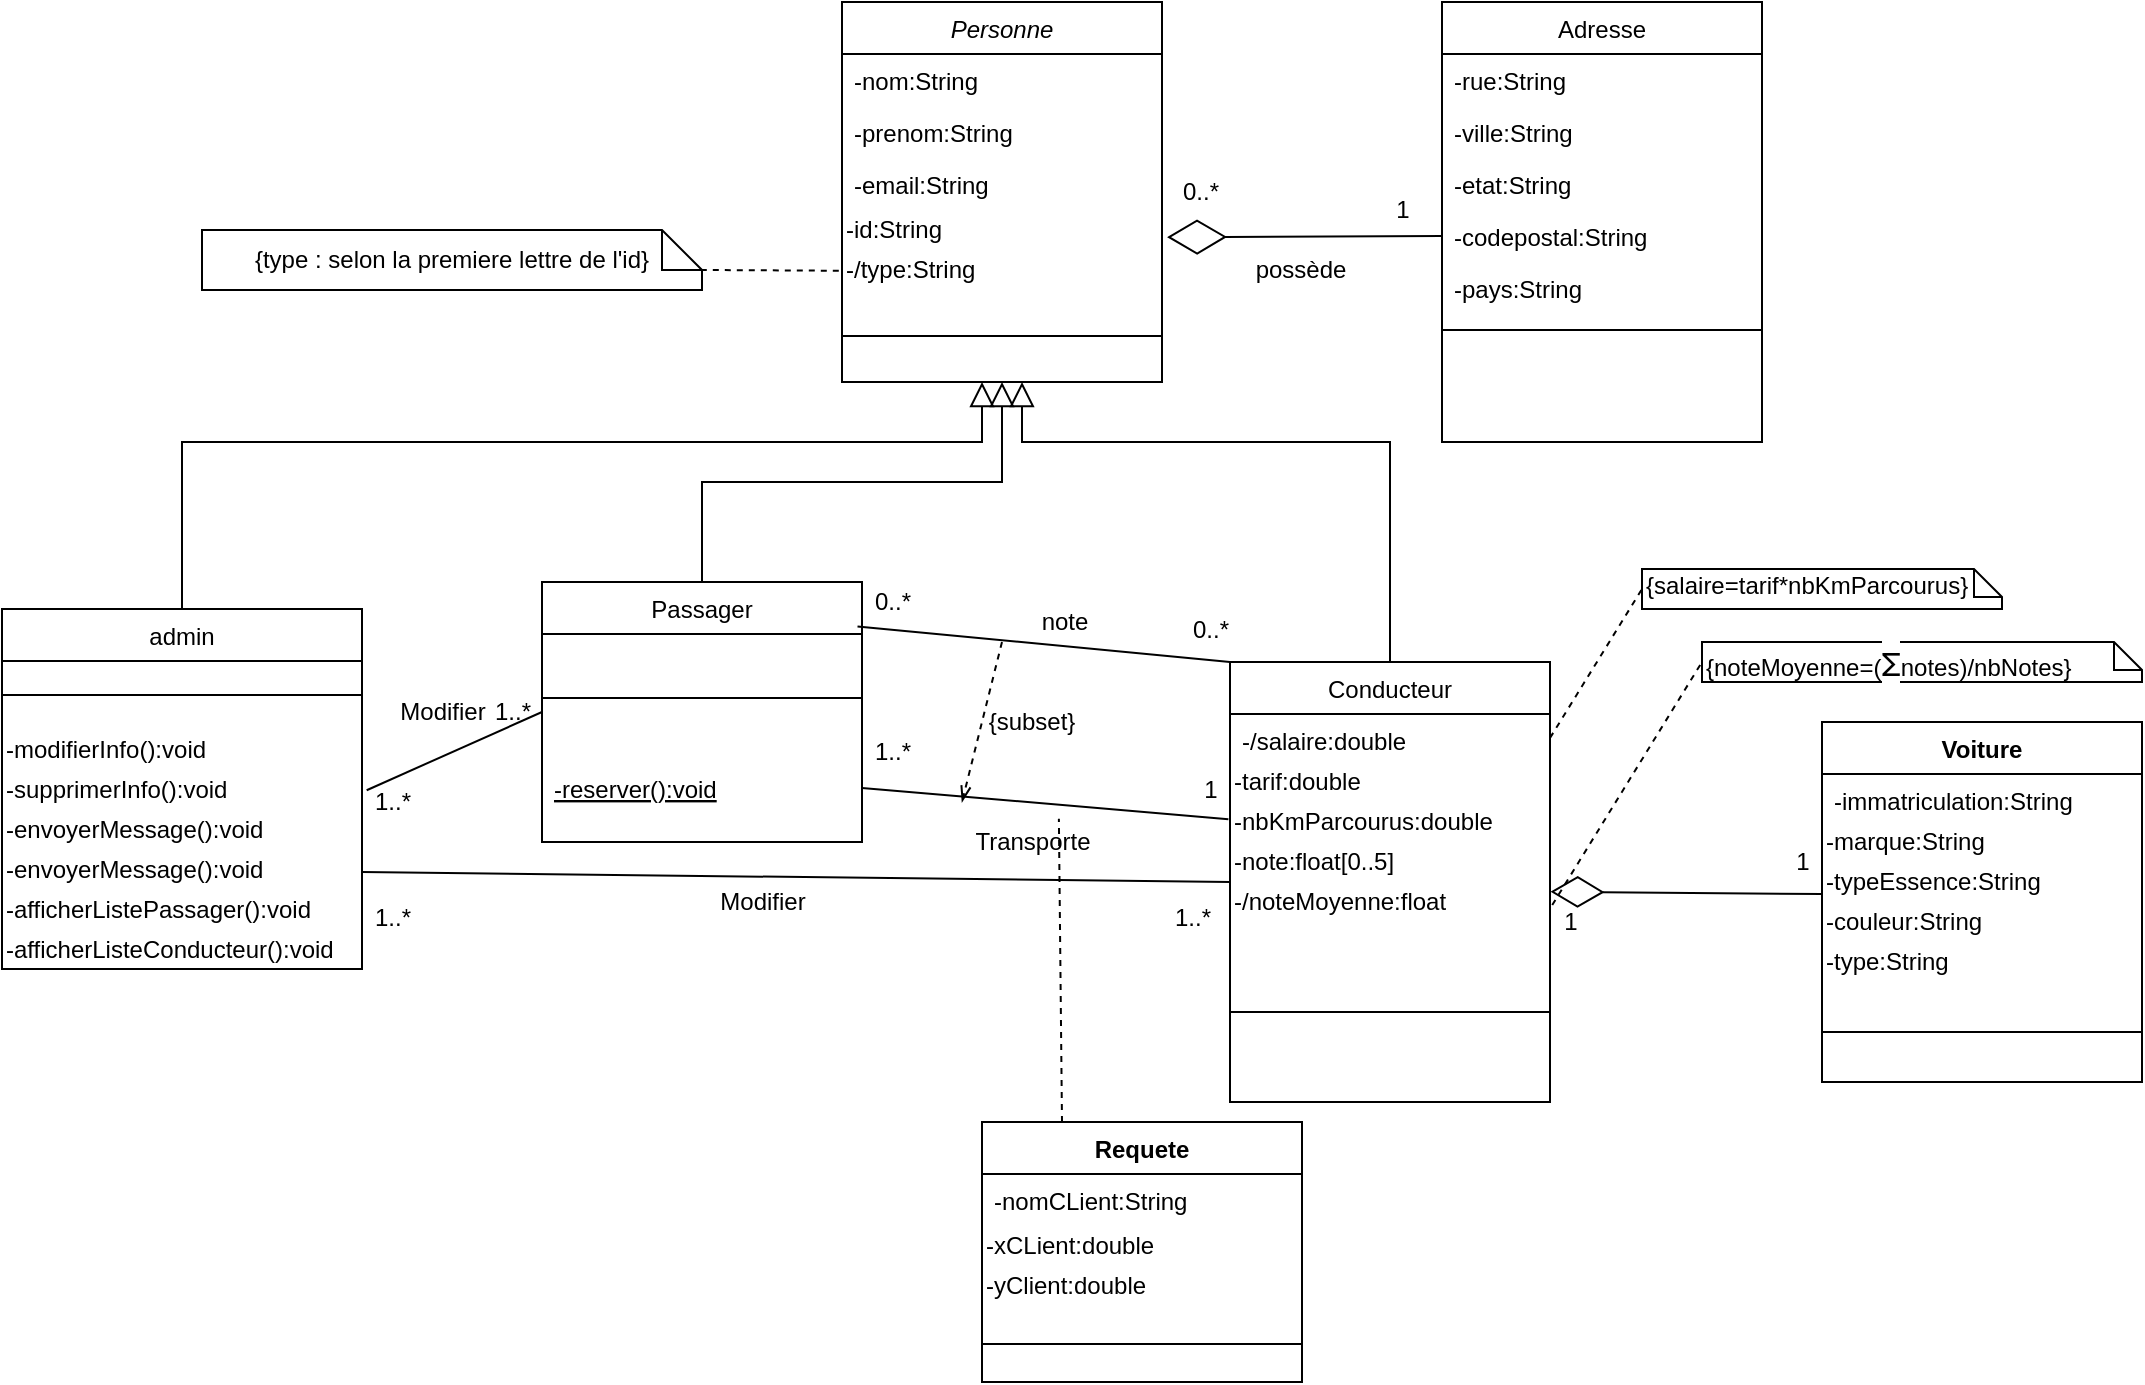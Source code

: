 <mxfile version="13.0.7"><diagram id="C5RBs43oDa-KdzZeNtuy" name="Page-1"><mxGraphModel dx="2249" dy="766" grid="1" gridSize="10" guides="1" tooltips="1" connect="1" arrows="1" fold="1" page="1" pageScale="1" pageWidth="827" pageHeight="1169" math="0" shadow="0"><root><mxCell id="WIyWlLk6GJQsqaUBKTNV-0"/><mxCell id="WIyWlLk6GJQsqaUBKTNV-1" parent="WIyWlLk6GJQsqaUBKTNV-0"/><mxCell id="zkfFHV4jXpPFQw0GAbJ--12" value="" style="endArrow=block;endSize=10;endFill=0;shadow=0;strokeWidth=1;rounded=0;edgeStyle=elbowEdgeStyle;elbow=vertical;" parent="WIyWlLk6GJQsqaUBKTNV-1" source="zkfFHV4jXpPFQw0GAbJ--6" target="zkfFHV4jXpPFQw0GAbJ--0" edge="1"><mxGeometry width="160" relative="1" as="geometry"><mxPoint x="200" y="203" as="sourcePoint"/><mxPoint x="200" y="203" as="targetPoint"/></mxGeometry></mxCell><mxCell id="zkfFHV4jXpPFQw0GAbJ--16" value="" style="endArrow=block;endSize=10;endFill=0;shadow=0;strokeWidth=1;rounded=0;edgeStyle=elbowEdgeStyle;elbow=vertical;" parent="WIyWlLk6GJQsqaUBKTNV-1" source="zkfFHV4jXpPFQw0GAbJ--13" target="zkfFHV4jXpPFQw0GAbJ--0" edge="1"><mxGeometry width="160" relative="1" as="geometry"><mxPoint x="210" y="373" as="sourcePoint"/><mxPoint x="310" y="271" as="targetPoint"/><Array as="points"><mxPoint x="310" y="320"/></Array></mxGeometry></mxCell><mxCell id="I5X1KLFf76Z2JrVP5md8-10" value="" style="endArrow=block;endSize=10;endFill=0;shadow=0;strokeWidth=1;rounded=0;edgeStyle=elbowEdgeStyle;elbow=vertical;exitX=0.5;exitY=0;exitDx=0;exitDy=0;" parent="WIyWlLk6GJQsqaUBKTNV-1" source="I5X1KLFf76Z2JrVP5md8-2" edge="1"><mxGeometry width="160" relative="1" as="geometry"><mxPoint x="10" y="360" as="sourcePoint"/><mxPoint x="290" y="290" as="targetPoint"/><Array as="points"><mxPoint x="90" y="320"/></Array></mxGeometry></mxCell><mxCell id="I5X1KLFf76Z2JrVP5md8-44" value="" style="endArrow=none;html=1;exitX=1.013;exitY=0.531;exitDx=0;exitDy=0;entryX=0;entryY=0.5;entryDx=0;entryDy=0;exitPerimeter=0;" parent="WIyWlLk6GJQsqaUBKTNV-1" source="I5X1KLFf76Z2JrVP5md8-40" target="zkfFHV4jXpPFQw0GAbJ--6" edge="1"><mxGeometry width="50" height="50" relative="1" as="geometry"><mxPoint x="100" y="400" as="sourcePoint"/><mxPoint x="150" y="350" as="targetPoint"/></mxGeometry></mxCell><mxCell id="I5X1KLFf76Z2JrVP5md8-45" value="Modifier" style="text;html=1;align=center;verticalAlign=middle;resizable=0;points=[];autosize=1;" parent="WIyWlLk6GJQsqaUBKTNV-1" vertex="1"><mxGeometry x="-10" y="445" width="60" height="20" as="geometry"/></mxCell><mxCell id="I5X1KLFf76Z2JrVP5md8-48" value="Modifier" style="text;html=1;align=center;verticalAlign=middle;resizable=0;points=[];autosize=1;" parent="WIyWlLk6GJQsqaUBKTNV-1" vertex="1"><mxGeometry x="150" y="540" width="60" height="20" as="geometry"/></mxCell><mxCell id="4Nv3l6NFt-EQEs4fvq0S-0" value="" style="endArrow=none;dashed=1;html=1;exitX=0.25;exitY=0;exitDx=0;exitDy=0;entryX=0.692;entryY=-0.082;entryDx=0;entryDy=0;entryPerimeter=0;" parent="WIyWlLk6GJQsqaUBKTNV-1" source="I5X1KLFf76Z2JrVP5md8-51" target="4Nv3l6NFt-EQEs4fvq0S-16" edge="1"><mxGeometry width="50" height="50" relative="1" as="geometry"><mxPoint x="530" y="460" as="sourcePoint"/><mxPoint x="340" y="470" as="targetPoint"/></mxGeometry></mxCell><mxCell id="4Nv3l6NFt-EQEs4fvq0S-1" value="1..*" style="text;html=1;align=center;verticalAlign=middle;resizable=0;points=[];autosize=1;" parent="WIyWlLk6GJQsqaUBKTNV-1" vertex="1"><mxGeometry x="40" y="445" width="30" height="20" as="geometry"/></mxCell><mxCell id="4Nv3l6NFt-EQEs4fvq0S-4" value="" style="endArrow=none;html=1;exitX=-0.005;exitY=0.429;exitDx=0;exitDy=0;exitPerimeter=0;entryX=1;entryY=0.5;entryDx=0;entryDy=0;" parent="WIyWlLk6GJQsqaUBKTNV-1" source="4Nv3l6NFt-EQEs4fvq0S-31" target="zkfFHV4jXpPFQw0GAbJ--10" edge="1"><mxGeometry width="50" height="50" relative="1" as="geometry"><mxPoint x="370" y="475" as="sourcePoint"/><mxPoint x="230" y="440" as="targetPoint"/></mxGeometry></mxCell><mxCell id="4Nv3l6NFt-EQEs4fvq0S-6" value="1..*" style="text;html=1;align=center;verticalAlign=middle;resizable=0;points=[];autosize=1;" parent="WIyWlLk6GJQsqaUBKTNV-1" vertex="1"><mxGeometry x="230" y="465" width="30" height="20" as="geometry"/></mxCell><mxCell id="I5X1KLFf76Z2JrVP5md8-2" value="admin" style="swimlane;fontStyle=0;align=center;verticalAlign=top;childLayout=stackLayout;horizontal=1;startSize=26;horizontalStack=0;resizeParent=1;resizeLast=0;collapsible=1;marginBottom=0;rounded=0;shadow=0;strokeWidth=1;" parent="WIyWlLk6GJQsqaUBKTNV-1" vertex="1"><mxGeometry x="-200" y="403.5" width="180" height="180" as="geometry"><mxRectangle x="130" y="380" width="160" height="26" as="alternateBounds"/></mxGeometry></mxCell><mxCell id="I5X1KLFf76Z2JrVP5md8-4" value="" style="line;html=1;strokeWidth=1;align=left;verticalAlign=middle;spacingTop=-1;spacingLeft=3;spacingRight=3;rotatable=0;labelPosition=right;points=[];portConstraint=eastwest;" parent="I5X1KLFf76Z2JrVP5md8-2" vertex="1"><mxGeometry y="26" width="180" height="34" as="geometry"/></mxCell><mxCell id="I5X1KLFf76Z2JrVP5md8-41" value="-modifierInfo():void" style="text;html=1;align=left;verticalAlign=middle;resizable=0;points=[];autosize=1;" parent="I5X1KLFf76Z2JrVP5md8-2" vertex="1"><mxGeometry y="60" width="180" height="20" as="geometry"/></mxCell><mxCell id="I5X1KLFf76Z2JrVP5md8-40" value="-supprimerInfo():void" style="text;html=1;align=left;verticalAlign=middle;resizable=0;points=[];autosize=1;" parent="I5X1KLFf76Z2JrVP5md8-2" vertex="1"><mxGeometry y="80" width="180" height="20" as="geometry"/></mxCell><mxCell id="I5X1KLFf76Z2JrVP5md8-46" value="-envoyerMessage():void" style="text;html=1;align=left;verticalAlign=middle;resizable=0;points=[];autosize=1;" parent="I5X1KLFf76Z2JrVP5md8-2" vertex="1"><mxGeometry y="100" width="180" height="20" as="geometry"/></mxCell><mxCell id="4Nv3l6NFt-EQEs4fvq0S-13" value="-envoyerMessage():void" style="text;html=1;align=left;verticalAlign=middle;resizable=0;points=[];autosize=1;" parent="I5X1KLFf76Z2JrVP5md8-2" vertex="1"><mxGeometry y="120" width="180" height="20" as="geometry"/></mxCell><mxCell id="I5X1KLFf76Z2JrVP5md8-49" value="-afficherListePassager():void" style="text;html=1;align=left;verticalAlign=middle;resizable=0;points=[];autosize=1;" parent="I5X1KLFf76Z2JrVP5md8-2" vertex="1"><mxGeometry y="140" width="180" height="20" as="geometry"/></mxCell><mxCell id="I5X1KLFf76Z2JrVP5md8-50" value="-afficherListeConducteur():void" style="text;html=1;align=left;verticalAlign=middle;resizable=0;points=[];autosize=1;" parent="I5X1KLFf76Z2JrVP5md8-2" vertex="1"><mxGeometry y="160" width="180" height="20" as="geometry"/></mxCell><mxCell id="zkfFHV4jXpPFQw0GAbJ--6" value="Passager" style="swimlane;fontStyle=0;align=center;verticalAlign=top;childLayout=stackLayout;horizontal=1;startSize=26;horizontalStack=0;resizeParent=1;resizeLast=0;collapsible=1;marginBottom=0;rounded=0;shadow=0;strokeWidth=1;" parent="WIyWlLk6GJQsqaUBKTNV-1" vertex="1"><mxGeometry x="70" y="390" width="160" height="130" as="geometry"><mxRectangle x="130" y="380" width="160" height="26" as="alternateBounds"/></mxGeometry></mxCell><mxCell id="zkfFHV4jXpPFQw0GAbJ--9" value="" style="line;html=1;strokeWidth=1;align=left;verticalAlign=middle;spacingTop=-1;spacingLeft=3;spacingRight=3;rotatable=0;labelPosition=right;points=[];portConstraint=eastwest;" parent="zkfFHV4jXpPFQw0GAbJ--6" vertex="1"><mxGeometry y="26" width="160" height="64" as="geometry"/></mxCell><mxCell id="zkfFHV4jXpPFQw0GAbJ--10" value="-reserver():void" style="text;align=left;verticalAlign=top;spacingLeft=4;spacingRight=4;overflow=hidden;rotatable=0;points=[[0,0.5],[1,0.5]];portConstraint=eastwest;fontStyle=4" parent="zkfFHV4jXpPFQw0GAbJ--6" vertex="1"><mxGeometry y="90" width="160" height="26" as="geometry"/></mxCell><mxCell id="4Nv3l6NFt-EQEs4fvq0S-2" value="1..*" style="text;html=1;align=center;verticalAlign=middle;resizable=0;points=[];autosize=1;" parent="WIyWlLk6GJQsqaUBKTNV-1" vertex="1"><mxGeometry x="-20" y="490" width="30" height="20" as="geometry"/></mxCell><mxCell id="4Nv3l6NFt-EQEs4fvq0S-16" value="Transporte" style="text;html=1;align=center;verticalAlign=middle;resizable=0;points=[];autosize=1;rotation=0;" parent="WIyWlLk6GJQsqaUBKTNV-1" vertex="1"><mxGeometry x="280" y="510" width="70" height="20" as="geometry"/></mxCell><mxCell id="4Nv3l6NFt-EQEs4fvq0S-18" value="" style="endArrow=none;html=1;entryX=0;entryY=0.5;entryDx=0;entryDy=0;" parent="WIyWlLk6GJQsqaUBKTNV-1" target="zkfFHV4jXpPFQw0GAbJ--13" edge="1"><mxGeometry width="50" height="50" relative="1" as="geometry"><mxPoint x="-20" y="535" as="sourcePoint"/><mxPoint x="380" y="550" as="targetPoint"/></mxGeometry></mxCell><mxCell id="4Nv3l6NFt-EQEs4fvq0S-19" value="1..*" style="text;html=1;align=center;verticalAlign=middle;resizable=0;points=[];autosize=1;" parent="WIyWlLk6GJQsqaUBKTNV-1" vertex="1"><mxGeometry x="-20" y="548" width="30" height="20" as="geometry"/></mxCell><mxCell id="4Nv3l6NFt-EQEs4fvq0S-21" value="1" style="text;html=1;align=center;verticalAlign=middle;resizable=0;points=[];autosize=1;" parent="WIyWlLk6GJQsqaUBKTNV-1" vertex="1"><mxGeometry x="394" y="483.5" width="20" height="20" as="geometry"/></mxCell><mxCell id="4Nv3l6NFt-EQEs4fvq0S-25" value="1..*" style="text;html=1;align=center;verticalAlign=middle;resizable=0;points=[];autosize=1;" parent="WIyWlLk6GJQsqaUBKTNV-1" vertex="1"><mxGeometry x="380" y="548" width="30" height="20" as="geometry"/></mxCell><mxCell id="4Nv3l6NFt-EQEs4fvq0S-27" value="{salaire=tarif*nbKmParcourus}" style="shape=note;whiteSpace=wrap;html=1;size=14;verticalAlign=top;align=left;spacingTop=-6;" parent="WIyWlLk6GJQsqaUBKTNV-1" vertex="1"><mxGeometry x="620" y="383.5" width="180" height="20" as="geometry"/></mxCell><mxCell id="4Nv3l6NFt-EQEs4fvq0S-37" value="{noteMoyenne=(&lt;span style=&quot;font-family: &amp;#34;whitney&amp;#34; , &amp;#34;helvetica neue&amp;#34; , &amp;#34;helvetica&amp;#34; , &amp;#34;arial&amp;#34; , sans-serif ; font-size: 16px ; background-color: rgb(255 , 255 , 255)&quot;&gt;Σ&lt;/span&gt;notes)/nbNotes}" style="shape=note;whiteSpace=wrap;html=1;size=14;verticalAlign=top;align=left;spacingTop=-6;" parent="WIyWlLk6GJQsqaUBKTNV-1" vertex="1"><mxGeometry x="650" y="420" width="220" height="20" as="geometry"/></mxCell><mxCell id="I5X1KLFf76Z2JrVP5md8-21" value="Voiture" style="swimlane;fontStyle=1;align=center;verticalAlign=top;childLayout=stackLayout;horizontal=1;startSize=26;horizontalStack=0;resizeParent=1;resizeParentMax=0;resizeLast=0;collapsible=1;marginBottom=0;" parent="WIyWlLk6GJQsqaUBKTNV-1" vertex="1"><mxGeometry x="710" y="460" width="160" height="180" as="geometry"/></mxCell><mxCell id="I5X1KLFf76Z2JrVP5md8-22" value="-immatriculation:String" style="text;strokeColor=none;fillColor=none;align=left;verticalAlign=top;spacingLeft=4;spacingRight=4;overflow=hidden;rotatable=0;points=[[0,0.5],[1,0.5]];portConstraint=eastwest;" parent="I5X1KLFf76Z2JrVP5md8-21" vertex="1"><mxGeometry y="26" width="160" height="24" as="geometry"/></mxCell><mxCell id="I5X1KLFf76Z2JrVP5md8-26" value="-marque:String" style="text;html=1;align=left;verticalAlign=middle;resizable=0;points=[];autosize=1;" parent="I5X1KLFf76Z2JrVP5md8-21" vertex="1"><mxGeometry y="50" width="160" height="20" as="geometry"/></mxCell><mxCell id="I5X1KLFf76Z2JrVP5md8-27" value="-typeEssence:String" style="text;html=1;align=left;verticalAlign=middle;resizable=0;points=[];autosize=1;" parent="I5X1KLFf76Z2JrVP5md8-21" vertex="1"><mxGeometry y="70" width="160" height="20" as="geometry"/></mxCell><mxCell id="I5X1KLFf76Z2JrVP5md8-28" value="-couleur:String" style="text;html=1;align=left;verticalAlign=middle;resizable=0;points=[];autosize=1;" parent="I5X1KLFf76Z2JrVP5md8-21" vertex="1"><mxGeometry y="90" width="160" height="20" as="geometry"/></mxCell><mxCell id="I5X1KLFf76Z2JrVP5md8-29" value="-type:String" style="text;html=1;align=left;verticalAlign=middle;resizable=0;points=[];autosize=1;" parent="I5X1KLFf76Z2JrVP5md8-21" vertex="1"><mxGeometry y="110" width="160" height="20" as="geometry"/></mxCell><mxCell id="I5X1KLFf76Z2JrVP5md8-23" value="" style="line;strokeWidth=1;fillColor=none;align=left;verticalAlign=middle;spacingTop=-1;spacingLeft=3;spacingRight=3;rotatable=0;labelPosition=right;points=[];portConstraint=eastwest;" parent="I5X1KLFf76Z2JrVP5md8-21" vertex="1"><mxGeometry y="130" width="160" height="50" as="geometry"/></mxCell><mxCell id="4Nv3l6NFt-EQEs4fvq0S-38" value="" style="endArrow=none;html=1;entryX=0.986;entryY=0.171;entryDx=0;entryDy=0;exitX=0;exitY=0;exitDx=0;exitDy=0;entryPerimeter=0;" parent="WIyWlLk6GJQsqaUBKTNV-1" source="zkfFHV4jXpPFQw0GAbJ--13" target="zkfFHV4jXpPFQw0GAbJ--6" edge="1"><mxGeometry width="50" height="50" relative="1" as="geometry"><mxPoint x="413" y="470" as="sourcePoint"/><mxPoint x="230" y="440" as="targetPoint"/></mxGeometry></mxCell><mxCell id="4Nv3l6NFt-EQEs4fvq0S-40" value="note" style="text;html=1;align=center;verticalAlign=middle;resizable=0;points=[];autosize=1;" parent="WIyWlLk6GJQsqaUBKTNV-1" vertex="1"><mxGeometry x="311" y="400" width="40" height="20" as="geometry"/></mxCell><mxCell id="4Nv3l6NFt-EQEs4fvq0S-43" value="0..*" style="text;html=1;align=center;verticalAlign=middle;resizable=0;points=[];autosize=1;" parent="WIyWlLk6GJQsqaUBKTNV-1" vertex="1"><mxGeometry x="230" y="390" width="30" height="20" as="geometry"/></mxCell><mxCell id="4Nv3l6NFt-EQEs4fvq0S-44" value="0..*" style="text;html=1;align=center;verticalAlign=middle;resizable=0;points=[];autosize=1;" parent="WIyWlLk6GJQsqaUBKTNV-1" vertex="1"><mxGeometry x="389" y="403.5" width="30" height="20" as="geometry"/></mxCell><mxCell id="4Nv3l6NFt-EQEs4fvq0S-45" value="" style="endArrow=openThin;html=1;dashed=1;endFill=0;" parent="WIyWlLk6GJQsqaUBKTNV-1" edge="1"><mxGeometry width="50" height="50" relative="1" as="geometry"><mxPoint x="300" y="420" as="sourcePoint"/><mxPoint x="280" y="500" as="targetPoint"/></mxGeometry></mxCell><mxCell id="4Nv3l6NFt-EQEs4fvq0S-46" value="{subset}" style="text;html=1;strokeColor=none;fillColor=none;align=center;verticalAlign=middle;whiteSpace=wrap;rounded=0;" parent="WIyWlLk6GJQsqaUBKTNV-1" vertex="1"><mxGeometry x="295" y="445" width="40" height="30" as="geometry"/></mxCell><mxCell id="zkfFHV4jXpPFQw0GAbJ--13" value="Conducteur" style="swimlane;fontStyle=0;align=center;verticalAlign=top;childLayout=stackLayout;horizontal=1;startSize=26;horizontalStack=0;resizeParent=1;resizeLast=0;collapsible=1;marginBottom=0;rounded=0;shadow=0;strokeWidth=1;" parent="WIyWlLk6GJQsqaUBKTNV-1" vertex="1"><mxGeometry x="414" y="430" width="160" height="220" as="geometry"><mxRectangle x="340" y="380" width="170" height="26" as="alternateBounds"/></mxGeometry></mxCell><mxCell id="zkfFHV4jXpPFQw0GAbJ--14" value="-/salaire:double" style="text;align=left;verticalAlign=top;spacingLeft=4;spacingRight=4;overflow=hidden;rotatable=0;points=[[0,0.5],[1,0.5]];portConstraint=eastwest;" parent="zkfFHV4jXpPFQw0GAbJ--13" vertex="1"><mxGeometry y="26" width="160" height="24" as="geometry"/></mxCell><mxCell id="I5X1KLFf76Z2JrVP5md8-57" value="-tarif:double" style="text;html=1;align=left;verticalAlign=middle;resizable=0;points=[];autosize=1;" parent="zkfFHV4jXpPFQw0GAbJ--13" vertex="1"><mxGeometry y="50" width="160" height="20" as="geometry"/></mxCell><mxCell id="4Nv3l6NFt-EQEs4fvq0S-31" value="-nbKmParcourus:double" style="text;html=1;align=left;verticalAlign=middle;resizable=0;points=[];autosize=1;" parent="zkfFHV4jXpPFQw0GAbJ--13" vertex="1"><mxGeometry y="70" width="160" height="20" as="geometry"/></mxCell><mxCell id="4Nv3l6NFt-EQEs4fvq0S-32" value="-note:float[0..5]" style="text;html=1;align=left;verticalAlign=middle;resizable=0;points=[];autosize=1;" parent="zkfFHV4jXpPFQw0GAbJ--13" vertex="1"><mxGeometry y="90" width="160" height="20" as="geometry"/></mxCell><mxCell id="4Nv3l6NFt-EQEs4fvq0S-48" value="-/noteMoyenne:float" style="text;html=1;align=left;verticalAlign=middle;resizable=0;points=[];autosize=1;" parent="zkfFHV4jXpPFQw0GAbJ--13" vertex="1"><mxGeometry y="110" width="160" height="20" as="geometry"/></mxCell><mxCell id="zkfFHV4jXpPFQw0GAbJ--15" value="" style="line;html=1;strokeWidth=1;align=left;verticalAlign=middle;spacingTop=-1;spacingLeft=3;spacingRight=3;rotatable=0;labelPosition=right;points=[];portConstraint=eastwest;" parent="zkfFHV4jXpPFQw0GAbJ--13" vertex="1"><mxGeometry y="130" width="160" height="90" as="geometry"/></mxCell><mxCell id="zkfFHV4jXpPFQw0GAbJ--0" value="Personne" style="swimlane;fontStyle=2;align=center;verticalAlign=top;childLayout=stackLayout;horizontal=1;startSize=26;horizontalStack=0;resizeParent=1;resizeLast=0;collapsible=1;marginBottom=0;rounded=0;shadow=0;strokeWidth=1;" parent="WIyWlLk6GJQsqaUBKTNV-1" vertex="1"><mxGeometry x="220" y="100" width="160" height="190" as="geometry"><mxRectangle x="230" y="140" width="160" height="26" as="alternateBounds"/></mxGeometry></mxCell><mxCell id="zkfFHV4jXpPFQw0GAbJ--1" value="-nom:String" style="text;align=left;verticalAlign=top;spacingLeft=4;spacingRight=4;overflow=hidden;rotatable=0;points=[[0,0.5],[1,0.5]];portConstraint=eastwest;" parent="zkfFHV4jXpPFQw0GAbJ--0" vertex="1"><mxGeometry y="26" width="160" height="26" as="geometry"/></mxCell><mxCell id="zkfFHV4jXpPFQw0GAbJ--2" value="-prenom:String" style="text;align=left;verticalAlign=top;spacingLeft=4;spacingRight=4;overflow=hidden;rotatable=0;points=[[0,0.5],[1,0.5]];portConstraint=eastwest;rounded=0;shadow=0;html=0;" parent="zkfFHV4jXpPFQw0GAbJ--0" vertex="1"><mxGeometry y="52" width="160" height="26" as="geometry"/></mxCell><mxCell id="zkfFHV4jXpPFQw0GAbJ--3" value="-email:String" style="text;align=left;verticalAlign=top;spacingLeft=4;spacingRight=4;overflow=hidden;rotatable=0;points=[[0,0.5],[1,0.5]];portConstraint=eastwest;rounded=0;shadow=0;html=0;" parent="zkfFHV4jXpPFQw0GAbJ--0" vertex="1"><mxGeometry y="78" width="160" height="26" as="geometry"/></mxCell><mxCell id="I5X1KLFf76Z2JrVP5md8-18" value="-id:String" style="text;html=1;align=left;verticalAlign=middle;resizable=0;points=[];autosize=1;" parent="zkfFHV4jXpPFQw0GAbJ--0" vertex="1"><mxGeometry y="104" width="160" height="20" as="geometry"/></mxCell><mxCell id="4Nv3l6NFt-EQEs4fvq0S-51" value="-/type:String" style="text;html=1;align=left;verticalAlign=middle;resizable=0;points=[];autosize=1;" parent="zkfFHV4jXpPFQw0GAbJ--0" vertex="1"><mxGeometry y="124" width="160" height="20" as="geometry"/></mxCell><mxCell id="zkfFHV4jXpPFQw0GAbJ--4" value="" style="line;html=1;strokeWidth=1;align=left;verticalAlign=middle;spacingTop=-1;spacingLeft=3;spacingRight=3;rotatable=0;labelPosition=right;points=[];portConstraint=eastwest;" parent="zkfFHV4jXpPFQw0GAbJ--0" vertex="1"><mxGeometry y="144" width="160" height="46" as="geometry"/></mxCell><mxCell id="4Nv3l6NFt-EQEs4fvq0S-49" value="" style="endArrow=none;dashed=1;html=1;entryX=0;entryY=0.5;entryDx=0;entryDy=0;entryPerimeter=0;exitX=1;exitY=0.5;exitDx=0;exitDy=0;" parent="WIyWlLk6GJQsqaUBKTNV-1" source="zkfFHV4jXpPFQw0GAbJ--14" target="4Nv3l6NFt-EQEs4fvq0S-27" edge="1"><mxGeometry width="50" height="50" relative="1" as="geometry"><mxPoint x="330" y="600" as="sourcePoint"/><mxPoint x="380" y="550" as="targetPoint"/></mxGeometry></mxCell><mxCell id="4Nv3l6NFt-EQEs4fvq0S-50" value="" style="endArrow=none;dashed=1;html=1;entryX=0;entryY=0.5;entryDx=0;entryDy=0;entryPerimeter=0;exitX=1.007;exitY=0.576;exitDx=0;exitDy=0;exitPerimeter=0;" parent="WIyWlLk6GJQsqaUBKTNV-1" source="4Nv3l6NFt-EQEs4fvq0S-48" target="4Nv3l6NFt-EQEs4fvq0S-37" edge="1"><mxGeometry width="50" height="50" relative="1" as="geometry"><mxPoint x="330" y="600" as="sourcePoint"/><mxPoint x="380" y="550" as="targetPoint"/></mxGeometry></mxCell><mxCell id="4Nv3l6NFt-EQEs4fvq0S-52" value="{type : selon la premiere lettre de l'id}" style="shape=note;size=20;whiteSpace=wrap;html=1;" parent="WIyWlLk6GJQsqaUBKTNV-1" vertex="1"><mxGeometry x="-100" y="214" width="250" height="30" as="geometry"/></mxCell><mxCell id="4Nv3l6NFt-EQEs4fvq0S-53" value="" style="endArrow=none;dashed=1;html=1;entryX=0;entryY=0;entryDx=250;entryDy=20;entryPerimeter=0;exitX=-0.01;exitY=0.518;exitDx=0;exitDy=0;exitPerimeter=0;" parent="WIyWlLk6GJQsqaUBKTNV-1" source="4Nv3l6NFt-EQEs4fvq0S-51" target="4Nv3l6NFt-EQEs4fvq0S-52" edge="1"><mxGeometry width="50" height="50" relative="1" as="geometry"><mxPoint x="330" y="410" as="sourcePoint"/><mxPoint x="380" y="360" as="targetPoint"/></mxGeometry></mxCell><mxCell id="I5X1KLFf76Z2JrVP5md8-51" value="Requete" style="swimlane;fontStyle=1;align=center;verticalAlign=top;childLayout=stackLayout;horizontal=1;startSize=26;horizontalStack=0;resizeParent=1;resizeParentMax=0;resizeLast=0;collapsible=1;marginBottom=0;" parent="WIyWlLk6GJQsqaUBKTNV-1" vertex="1"><mxGeometry x="290" y="660" width="160" height="130" as="geometry"/></mxCell><mxCell id="I5X1KLFf76Z2JrVP5md8-52" value="-nomCLient:String" style="text;strokeColor=none;fillColor=none;align=left;verticalAlign=top;spacingLeft=4;spacingRight=4;overflow=hidden;rotatable=0;points=[[0,0.5],[1,0.5]];portConstraint=eastwest;" parent="I5X1KLFf76Z2JrVP5md8-51" vertex="1"><mxGeometry y="26" width="160" height="26" as="geometry"/></mxCell><mxCell id="I5X1KLFf76Z2JrVP5md8-55" value="-xCLient:double" style="text;html=1;align=left;verticalAlign=middle;resizable=0;points=[];autosize=1;" parent="I5X1KLFf76Z2JrVP5md8-51" vertex="1"><mxGeometry y="52" width="160" height="20" as="geometry"/></mxCell><mxCell id="I5X1KLFf76Z2JrVP5md8-56" value="&lt;span&gt;-yClient:double&lt;/span&gt;" style="text;html=1;align=left;verticalAlign=middle;resizable=0;points=[];autosize=1;" parent="I5X1KLFf76Z2JrVP5md8-51" vertex="1"><mxGeometry y="72" width="160" height="20" as="geometry"/></mxCell><mxCell id="I5X1KLFf76Z2JrVP5md8-53" value="" style="line;strokeWidth=1;fillColor=none;align=left;verticalAlign=middle;spacingTop=-1;spacingLeft=3;spacingRight=3;rotatable=0;labelPosition=right;points=[];portConstraint=eastwest;" parent="I5X1KLFf76Z2JrVP5md8-51" vertex="1"><mxGeometry y="92" width="160" height="38" as="geometry"/></mxCell><mxCell id="zkfFHV4jXpPFQw0GAbJ--17" value="Adresse" style="swimlane;fontStyle=0;align=center;verticalAlign=top;childLayout=stackLayout;horizontal=1;startSize=26;horizontalStack=0;resizeParent=1;resizeLast=0;collapsible=1;marginBottom=0;rounded=0;shadow=0;strokeWidth=1;" parent="WIyWlLk6GJQsqaUBKTNV-1" vertex="1"><mxGeometry x="520" y="100" width="160" height="220" as="geometry"><mxRectangle x="508" y="120" width="160" height="26" as="alternateBounds"/></mxGeometry></mxCell><mxCell id="zkfFHV4jXpPFQw0GAbJ--18" value="-rue:String" style="text;align=left;verticalAlign=top;spacingLeft=4;spacingRight=4;overflow=hidden;rotatable=0;points=[[0,0.5],[1,0.5]];portConstraint=eastwest;" parent="zkfFHV4jXpPFQw0GAbJ--17" vertex="1"><mxGeometry y="26" width="160" height="26" as="geometry"/></mxCell><mxCell id="zkfFHV4jXpPFQw0GAbJ--19" value="-ville:String" style="text;align=left;verticalAlign=top;spacingLeft=4;spacingRight=4;overflow=hidden;rotatable=0;points=[[0,0.5],[1,0.5]];portConstraint=eastwest;rounded=0;shadow=0;html=0;" parent="zkfFHV4jXpPFQw0GAbJ--17" vertex="1"><mxGeometry y="52" width="160" height="26" as="geometry"/></mxCell><mxCell id="zkfFHV4jXpPFQw0GAbJ--20" value="-etat:String" style="text;align=left;verticalAlign=top;spacingLeft=4;spacingRight=4;overflow=hidden;rotatable=0;points=[[0,0.5],[1,0.5]];portConstraint=eastwest;rounded=0;shadow=0;html=0;" parent="zkfFHV4jXpPFQw0GAbJ--17" vertex="1"><mxGeometry y="78" width="160" height="26" as="geometry"/></mxCell><mxCell id="zkfFHV4jXpPFQw0GAbJ--21" value="-codepostal:String" style="text;align=left;verticalAlign=top;spacingLeft=4;spacingRight=4;overflow=hidden;rotatable=0;points=[[0,0.5],[1,0.5]];portConstraint=eastwest;rounded=0;shadow=0;html=0;" parent="zkfFHV4jXpPFQw0GAbJ--17" vertex="1"><mxGeometry y="104" width="160" height="26" as="geometry"/></mxCell><mxCell id="zkfFHV4jXpPFQw0GAbJ--22" value="-pays:String" style="text;align=left;verticalAlign=top;spacingLeft=4;spacingRight=4;overflow=hidden;rotatable=0;points=[[0,0.5],[1,0.5]];portConstraint=eastwest;rounded=0;shadow=0;html=0;" parent="zkfFHV4jXpPFQw0GAbJ--17" vertex="1"><mxGeometry y="130" width="160" height="26" as="geometry"/></mxCell><mxCell id="zkfFHV4jXpPFQw0GAbJ--23" value="" style="line;html=1;strokeWidth=1;align=left;verticalAlign=middle;spacingTop=-1;spacingLeft=3;spacingRight=3;rotatable=0;labelPosition=right;points=[];portConstraint=eastwest;" parent="zkfFHV4jXpPFQw0GAbJ--17" vertex="1"><mxGeometry y="156" width="160" height="16" as="geometry"/></mxCell><mxCell id="4Nv3l6NFt-EQEs4fvq0S-55" value="0..*" style="text;html=1;align=center;verticalAlign=middle;resizable=0;points=[];autosize=1;" parent="WIyWlLk6GJQsqaUBKTNV-1" vertex="1"><mxGeometry x="384" y="185" width="30" height="20" as="geometry"/></mxCell><mxCell id="4Nv3l6NFt-EQEs4fvq0S-56" value="1" style="text;html=1;align=center;verticalAlign=middle;resizable=0;points=[];autosize=1;" parent="WIyWlLk6GJQsqaUBKTNV-1" vertex="1"><mxGeometry x="490" y="194" width="20" height="20" as="geometry"/></mxCell><mxCell id="4Nv3l6NFt-EQEs4fvq0S-58" value="1" style="text;html=1;align=center;verticalAlign=middle;resizable=0;points=[];autosize=1;" parent="WIyWlLk6GJQsqaUBKTNV-1" vertex="1"><mxGeometry x="690" y="520" width="20" height="20" as="geometry"/></mxCell><mxCell id="4Nv3l6NFt-EQEs4fvq0S-60" value="1" style="text;html=1;align=center;verticalAlign=middle;resizable=0;points=[];autosize=1;" parent="WIyWlLk6GJQsqaUBKTNV-1" vertex="1"><mxGeometry x="574" y="550" width="20" height="20" as="geometry"/></mxCell><mxCell id="4Nv3l6NFt-EQEs4fvq0S-61" value="" style="endArrow=diamondThin;html=1;exitX=0;exitY=0.5;exitDx=0;exitDy=0;endFill=0;strokeWidth=1;entryX=1.016;entryY=0.679;entryDx=0;entryDy=0;entryPerimeter=0;endSize=27;startSize=3;" parent="WIyWlLk6GJQsqaUBKTNV-1" source="zkfFHV4jXpPFQw0GAbJ--21" target="I5X1KLFf76Z2JrVP5md8-18" edge="1"><mxGeometry width="50" height="50" relative="1" as="geometry"><mxPoint x="390" y="470" as="sourcePoint"/><mxPoint x="430" y="260" as="targetPoint"/></mxGeometry></mxCell><mxCell id="4Nv3l6NFt-EQEs4fvq0S-63" value="possède" style="text;html=1;align=center;verticalAlign=middle;resizable=0;points=[];autosize=1;" parent="WIyWlLk6GJQsqaUBKTNV-1" vertex="1"><mxGeometry x="419" y="224" width="60" height="20" as="geometry"/></mxCell><mxCell id="mIs7666i9Y_tg5XVNtPr-0" value="" style="endArrow=diamondThin;endFill=0;endSize=24;html=1;strokeColor=#000000;entryX=1.002;entryY=0.243;entryDx=0;entryDy=0;entryPerimeter=0;exitX=-0.002;exitY=0.8;exitDx=0;exitDy=0;exitPerimeter=0;" edge="1" parent="WIyWlLk6GJQsqaUBKTNV-1" source="I5X1KLFf76Z2JrVP5md8-27" target="4Nv3l6NFt-EQEs4fvq0S-48"><mxGeometry width="160" relative="1" as="geometry"><mxPoint x="510" y="600" as="sourcePoint"/><mxPoint x="670" y="600" as="targetPoint"/></mxGeometry></mxCell></root></mxGraphModel></diagram></mxfile>